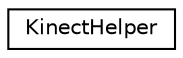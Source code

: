 digraph "Graphical Class Hierarchy"
{
  edge [fontname="Helvetica",fontsize="10",labelfontname="Helvetica",labelfontsize="10"];
  node [fontname="Helvetica",fontsize="10",shape=record];
  rankdir="LR";
  Node0 [label="KinectHelper",height=0.2,width=0.4,color="black", fillcolor="white", style="filled",URL="$class_kinect_helper.html"];
}
